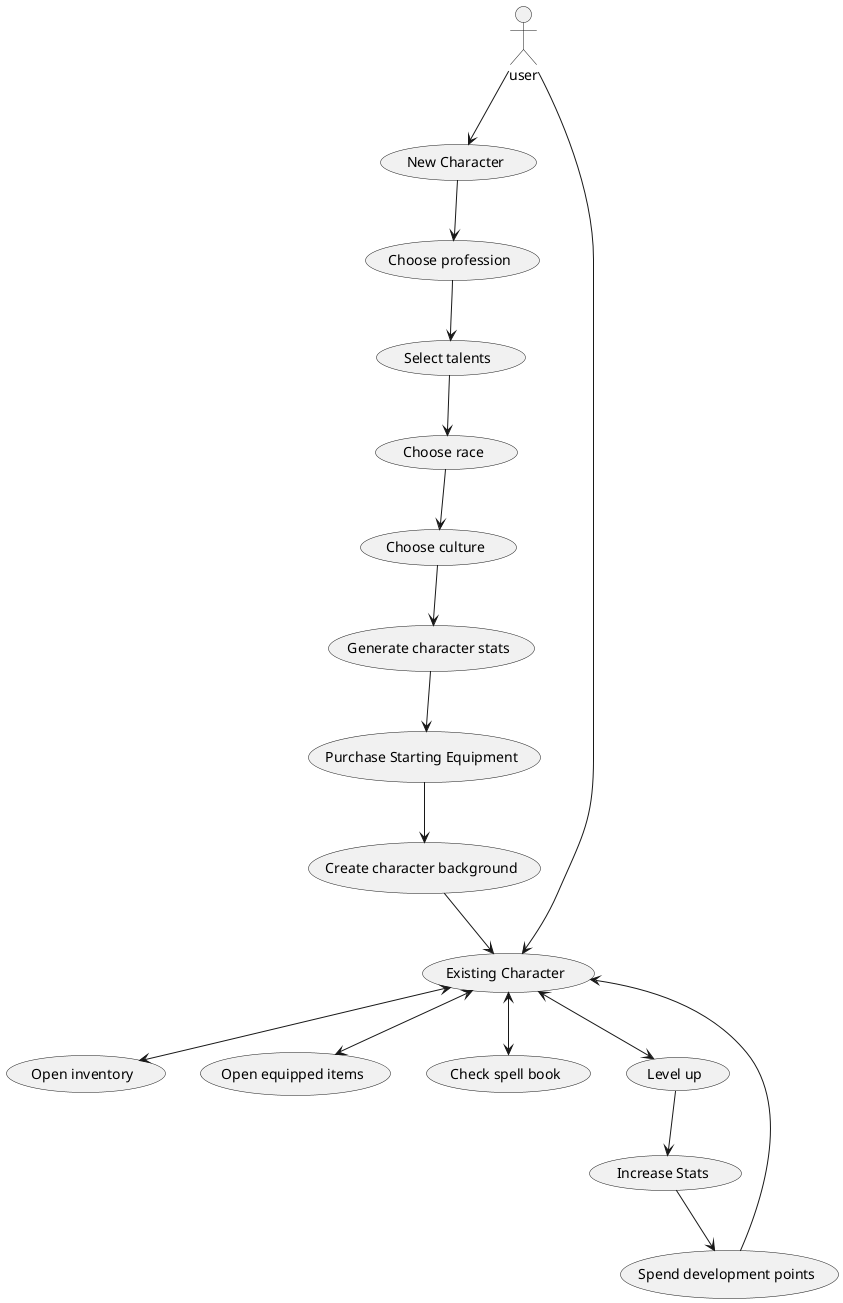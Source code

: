 @startuml
'https://plantuml.com/use-case-diagram

actor user

usecase "New Character" as UC1
usecase "Existing Character" as UC2
usecase "Choose race" as UC3
usecase "Choose culture" as UC4
usecase "Choose profession" as UC5
usecase "Create character background" as UC6
usecase "Generate character stats" as UC7
usecase "Select talents" as UC8
usecase "Purchase Starting Equipment" as UC9
usecase "Open inventory" as UC10
usecase "Open equipped items" as UC11
usecase "Check spell book" as UC12
usecase "Level up" as UC13
usecase "Spend development points" as UC14
usecase "Increase Stats" as UC15



user --> UC1
user --> UC2
UC1 --> UC5
UC5 --> UC8
UC8 --> UC3
UC3 --> UC4
UC4 --> UC7
UC7 --> UC9
UC9 --> UC6
UC6 --> UC2
UC2 <--> UC10
UC2 <--> UC11
UC2 <--> UC12
UC2 <--> UC13
UC13 --> UC15
UC15 --> UC14
UC14 --> UC2

@enduml
extends <|-- (is-a)
composition *-- (must-have)
Aggregation o-- (can-have)
Associering <--